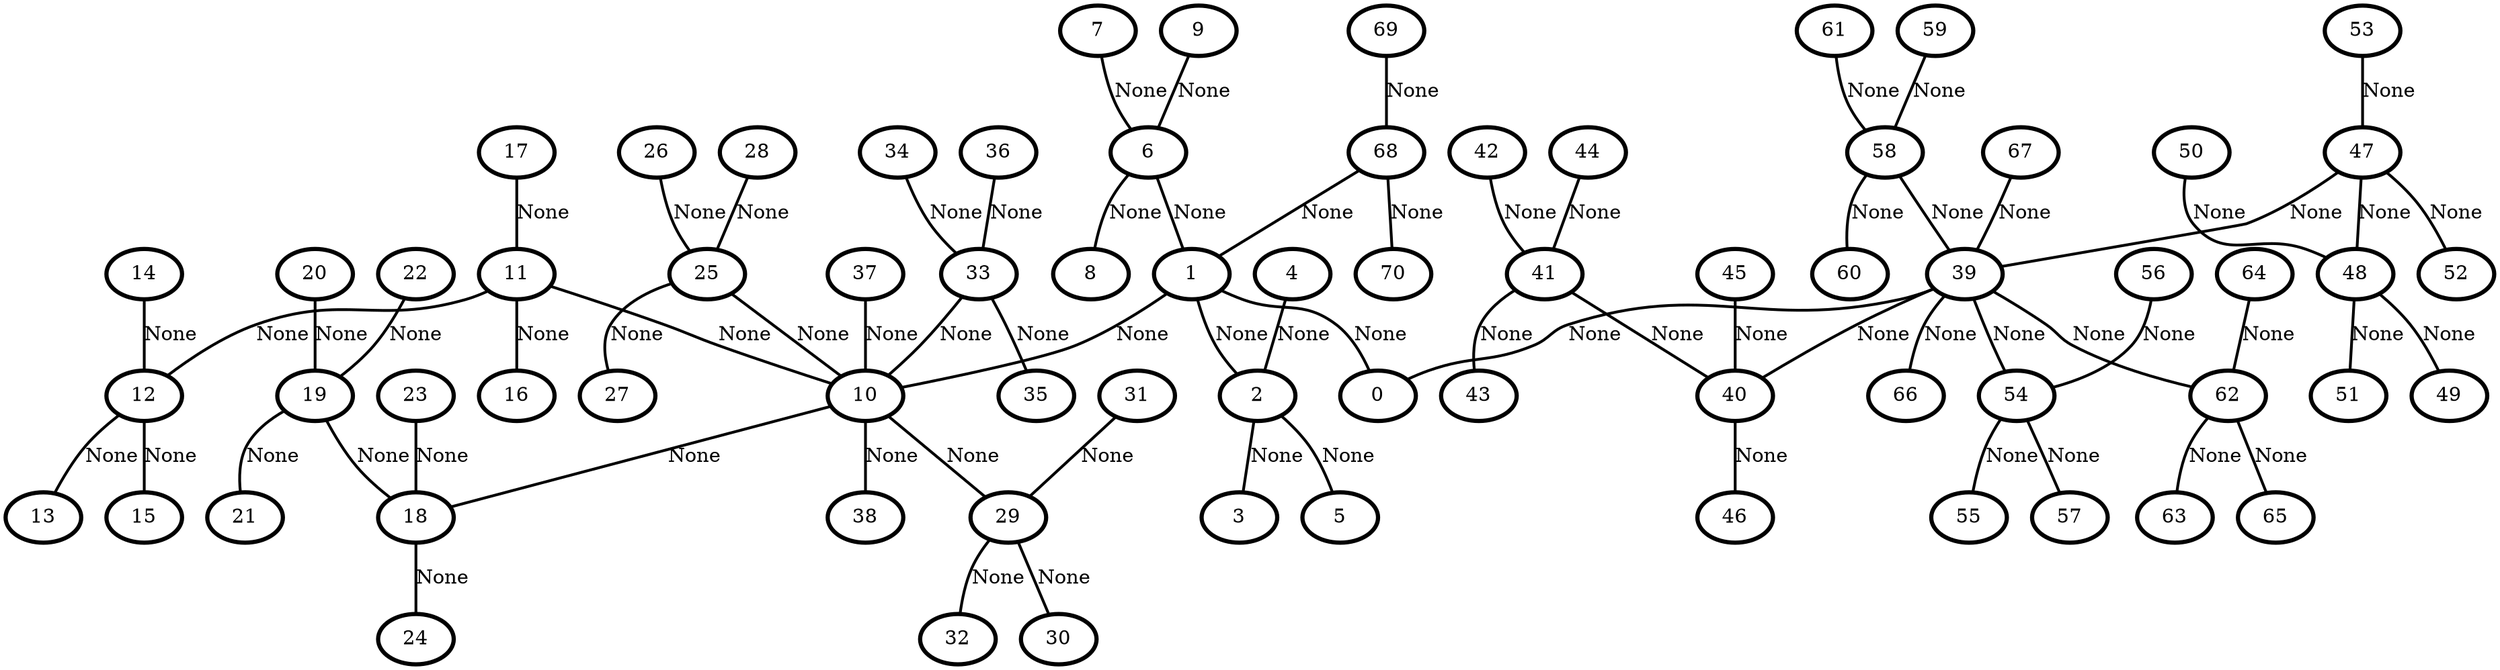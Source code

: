 graph G {
    0 [penwidth=3,label="0"]
    1 [penwidth=3,label="1"]
    2 [penwidth=3,label="2"]
    3 [penwidth=3,label="3"]
    4 [penwidth=3,label="4"]
    5 [penwidth=3,label="5"]
    6 [penwidth=3,label="6"]
    7 [penwidth=3,label="7"]
    8 [penwidth=3,label="8"]
    9 [penwidth=3,label="9"]
    10 [penwidth=3,label="10"]
    11 [penwidth=3,label="11"]
    12 [penwidth=3,label="12"]
    13 [penwidth=3,label="13"]
    14 [penwidth=3,label="14"]
    15 [penwidth=3,label="15"]
    16 [penwidth=3,label="16"]
    17 [penwidth=3,label="17"]
    18 [penwidth=3,label="18"]
    19 [penwidth=3,label="19"]
    20 [penwidth=3,label="20"]
    21 [penwidth=3,label="21"]
    22 [penwidth=3,label="22"]
    23 [penwidth=3,label="23"]
    24 [penwidth=3,label="24"]
    25 [penwidth=3,label="25"]
    26 [penwidth=3,label="26"]
    27 [penwidth=3,label="27"]
    28 [penwidth=3,label="28"]
    29 [penwidth=3,label="29"]
    30 [penwidth=3,label="30"]
    31 [penwidth=3,label="31"]
    32 [penwidth=3,label="32"]
    33 [penwidth=3,label="33"]
    34 [penwidth=3,label="34"]
    35 [penwidth=3,label="35"]
    36 [penwidth=3,label="36"]
    37 [penwidth=3,label="37"]
    38 [penwidth=3,label="38"]
    39 [penwidth=3,label="39"]
    40 [penwidth=3,label="40"]
    41 [penwidth=3,label="41"]
    42 [penwidth=3,label="42"]
    43 [penwidth=3,label="43"]
    44 [penwidth=3,label="44"]
    45 [penwidth=3,label="45"]
    46 [penwidth=3,label="46"]
    47 [penwidth=3,label="47"]
    48 [penwidth=3,label="48"]
    49 [penwidth=3,label="49"]
    50 [penwidth=3,label="50"]
    51 [penwidth=3,label="51"]
    52 [penwidth=3,label="52"]
    53 [penwidth=3,label="53"]
    54 [penwidth=3,label="54"]
    55 [penwidth=3,label="55"]
    56 [penwidth=3,label="56"]
    57 [penwidth=3,label="57"]
    58 [penwidth=3,label="58"]
    59 [penwidth=3,label="59"]
    60 [penwidth=3,label="60"]
    61 [penwidth=3,label="61"]
    62 [penwidth=3,label="62"]
    63 [penwidth=3,label="63"]
    64 [penwidth=3,label="64"]
    65 [penwidth=3,label="65"]
    66 [penwidth=3,label="66"]
    67 [penwidth=3,label="67"]
    68 [penwidth=3,label="68"]
    69 [penwidth=3,label="69"]
    70 [penwidth=3,label="70"]

    1--0 [penwidth=2,label="None"]
    1--2 [penwidth=2,label="None"]
    2--3 [penwidth=2,label="None"]
    4--2 [penwidth=2,label="None"]
    2--5 [penwidth=2,label="None"]
    6--1 [penwidth=2,label="None"]
    7--6 [penwidth=2,label="None"]
    6--8 [penwidth=2,label="None"]
    9--6 [penwidth=2,label="None"]
    1--10 [penwidth=2,label="None"]
    11--10 [penwidth=2,label="None"]
    11--12 [penwidth=2,label="None"]
    12--13 [penwidth=2,label="None"]
    14--12 [penwidth=2,label="None"]
    12--15 [penwidth=2,label="None"]
    11--16 [penwidth=2,label="None"]
    17--11 [penwidth=2,label="None"]
    10--18 [penwidth=2,label="None"]
    19--18 [penwidth=2,label="None"]
    20--19 [penwidth=2,label="None"]
    19--21 [penwidth=2,label="None"]
    22--19 [penwidth=2,label="None"]
    23--18 [penwidth=2,label="None"]
    18--24 [penwidth=2,label="None"]
    25--10 [penwidth=2,label="None"]
    26--25 [penwidth=2,label="None"]
    25--27 [penwidth=2,label="None"]
    28--25 [penwidth=2,label="None"]
    10--29 [penwidth=2,label="None"]
    29--30 [penwidth=2,label="None"]
    31--29 [penwidth=2,label="None"]
    29--32 [penwidth=2,label="None"]
    33--10 [penwidth=2,label="None"]
    34--33 [penwidth=2,label="None"]
    33--35 [penwidth=2,label="None"]
    36--33 [penwidth=2,label="None"]
    37--10 [penwidth=2,label="None"]
    10--38 [penwidth=2,label="None"]
    39--0 [penwidth=2,label="None"]
    39--40 [penwidth=2,label="None"]
    41--40 [penwidth=2,label="None"]
    42--41 [penwidth=2,label="None"]
    41--43 [penwidth=2,label="None"]
    44--41 [penwidth=2,label="None"]
    45--40 [penwidth=2,label="None"]
    40--46 [penwidth=2,label="None"]
    47--39 [penwidth=2,label="None"]
    47--48 [penwidth=2,label="None"]
    48--49 [penwidth=2,label="None"]
    50--48 [penwidth=2,label="None"]
    48--51 [penwidth=2,label="None"]
    47--52 [penwidth=2,label="None"]
    53--47 [penwidth=2,label="None"]
    39--54 [penwidth=2,label="None"]
    54--55 [penwidth=2,label="None"]
    56--54 [penwidth=2,label="None"]
    54--57 [penwidth=2,label="None"]
    58--39 [penwidth=2,label="None"]
    59--58 [penwidth=2,label="None"]
    58--60 [penwidth=2,label="None"]
    61--58 [penwidth=2,label="None"]
    39--62 [penwidth=2,label="None"]
    62--63 [penwidth=2,label="None"]
    64--62 [penwidth=2,label="None"]
    62--65 [penwidth=2,label="None"]
    39--66 [penwidth=2,label="None"]
    67--39 [penwidth=2,label="None"]
    68--1 [penwidth=2,label="None"]
    69--68 [penwidth=2,label="None"]
    68--70 [penwidth=2,label="None"]
}